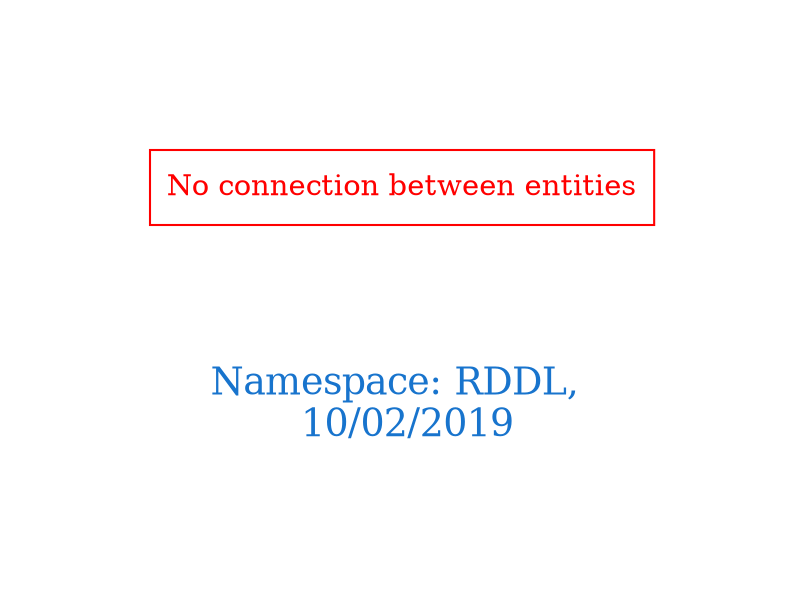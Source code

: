 digraph OGIT_ontology {
 graph [ rankdir= LR,pad=1 
fontsize = 18,
fontcolor= dodgerblue3,label = "\n\n\nNamespace: RDDL, \n 10/02/2019"];
node[shape=polygon];
edge [  color="gray81"];

"No connection between entities" [fontcolor = "red",color="red", shape="polygon"]
}
